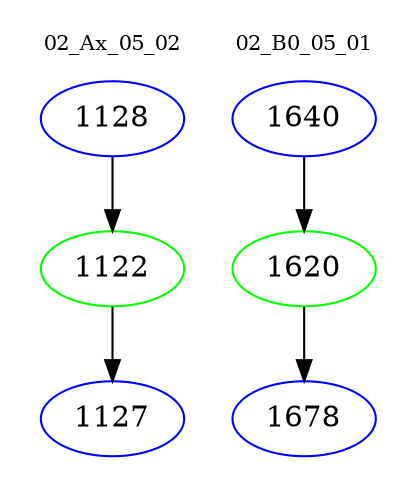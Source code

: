 digraph{
subgraph cluster_0 {
color = white
label = "02_Ax_05_02";
fontsize=10;
T0_1128 [label="1128", color="blue"]
T0_1128 -> T0_1122 [color="black"]
T0_1122 [label="1122", color="green"]
T0_1122 -> T0_1127 [color="black"]
T0_1127 [label="1127", color="blue"]
}
subgraph cluster_1 {
color = white
label = "02_B0_05_01";
fontsize=10;
T1_1640 [label="1640", color="blue"]
T1_1640 -> T1_1620 [color="black"]
T1_1620 [label="1620", color="green"]
T1_1620 -> T1_1678 [color="black"]
T1_1678 [label="1678", color="blue"]
}
}
